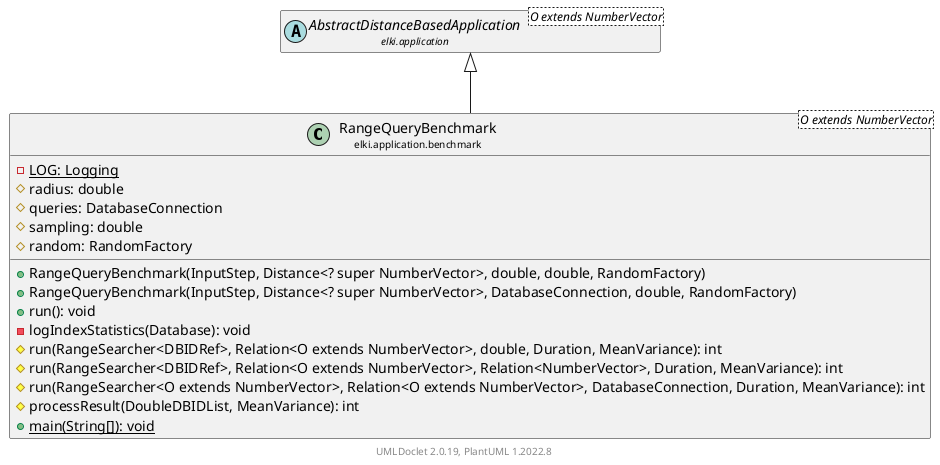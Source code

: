 @startuml
    remove .*\.(Instance|Par|Parameterizer|Factory)$
    set namespaceSeparator none
    hide empty fields
    hide empty methods

    class "<size:14>RangeQueryBenchmark\n<size:10>elki.application.benchmark" as elki.application.benchmark.RangeQueryBenchmark<O extends NumberVector> [[RangeQueryBenchmark.html]] {
        {static} -LOG: Logging
        #radius: double
        #queries: DatabaseConnection
        #sampling: double
        #random: RandomFactory
        +RangeQueryBenchmark(InputStep, Distance<? super NumberVector>, double, double, RandomFactory)
        +RangeQueryBenchmark(InputStep, Distance<? super NumberVector>, DatabaseConnection, double, RandomFactory)
        +run(): void
        -logIndexStatistics(Database): void
        #run(RangeSearcher<DBIDRef>, Relation<O extends NumberVector>, double, Duration, MeanVariance): int
        #run(RangeSearcher<DBIDRef>, Relation<O extends NumberVector>, Relation<NumberVector>, Duration, MeanVariance): int
        #run(RangeSearcher<O extends NumberVector>, Relation<O extends NumberVector>, DatabaseConnection, Duration, MeanVariance): int
        #processResult(DoubleDBIDList, MeanVariance): int
        {static} +main(String[]): void
    }

    abstract class "<size:14>AbstractDistanceBasedApplication\n<size:10>elki.application" as elki.application.AbstractDistanceBasedApplication<O extends NumberVector> [[../AbstractDistanceBasedApplication.html]]
    class "<size:14>RangeQueryBenchmark.Par\n<size:10>elki.application.benchmark" as elki.application.benchmark.RangeQueryBenchmark.Par<O extends NumberVector>

    elki.application.AbstractDistanceBasedApplication <|-- elki.application.benchmark.RangeQueryBenchmark
    elki.application.benchmark.RangeQueryBenchmark +-- elki.application.benchmark.RangeQueryBenchmark.Par

    center footer UMLDoclet 2.0.19, PlantUML 1.2022.8
@enduml
